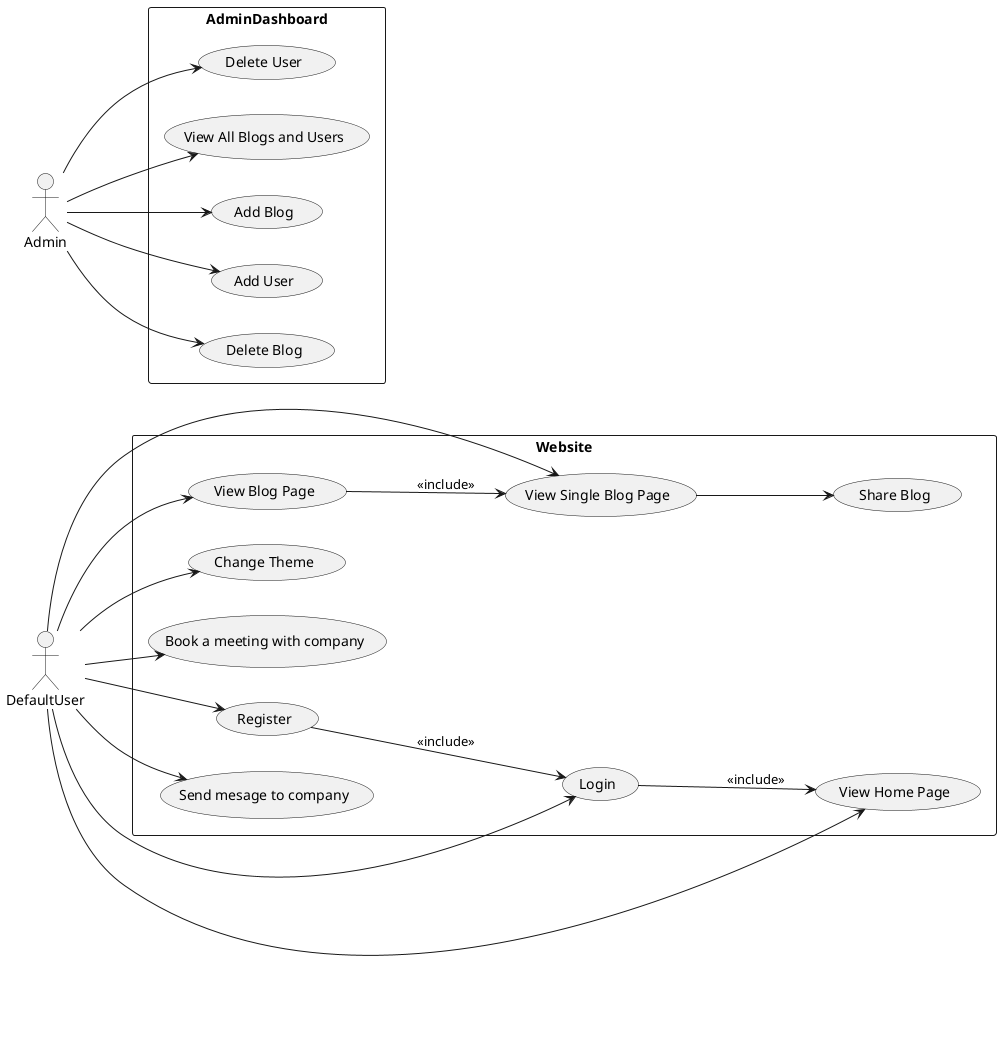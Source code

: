 @startuml
left to right direction
actor DefaultUser as U
actor Admin as A

rectangle Website {
    usecase "Login" as UC1
    usecase "Register" as UC2
    usecase "View Home Page" as UC3
    usecase "Send mesage to company" as UC5
    usecase "View Blog Page" as UC6
    usecase "View Single Blog Page" as UC7
    usecase "Share Blog" as UC8
    usecase "Change Theme" as UC9
    usecase "Book a meeting with company" as UC15
    UC1 --> UC3 : <<include>>
	  UC2 --> UC1 : <<include>>
    UC7 --> UC8
    UC6 --> UC7 : <<include>>
}

rectangle AdminDashboard {
    usecase "View All Blogs and Users" as UC11
    usecase "Add Blog" as UC13
    usecase "Add User" as UC14
    usecase "Delete Blog" as UC16
    usecase "Delete User" as UC17
}

U --> UC1
U --> UC2
U --> UC3
U --> UC5
U --> UC6
U --> UC7
U --> UC9
U --> UC15

A --> UC11
A --> UC13
A --> UC14
A --> UC16
A --> UC17

@enduml
